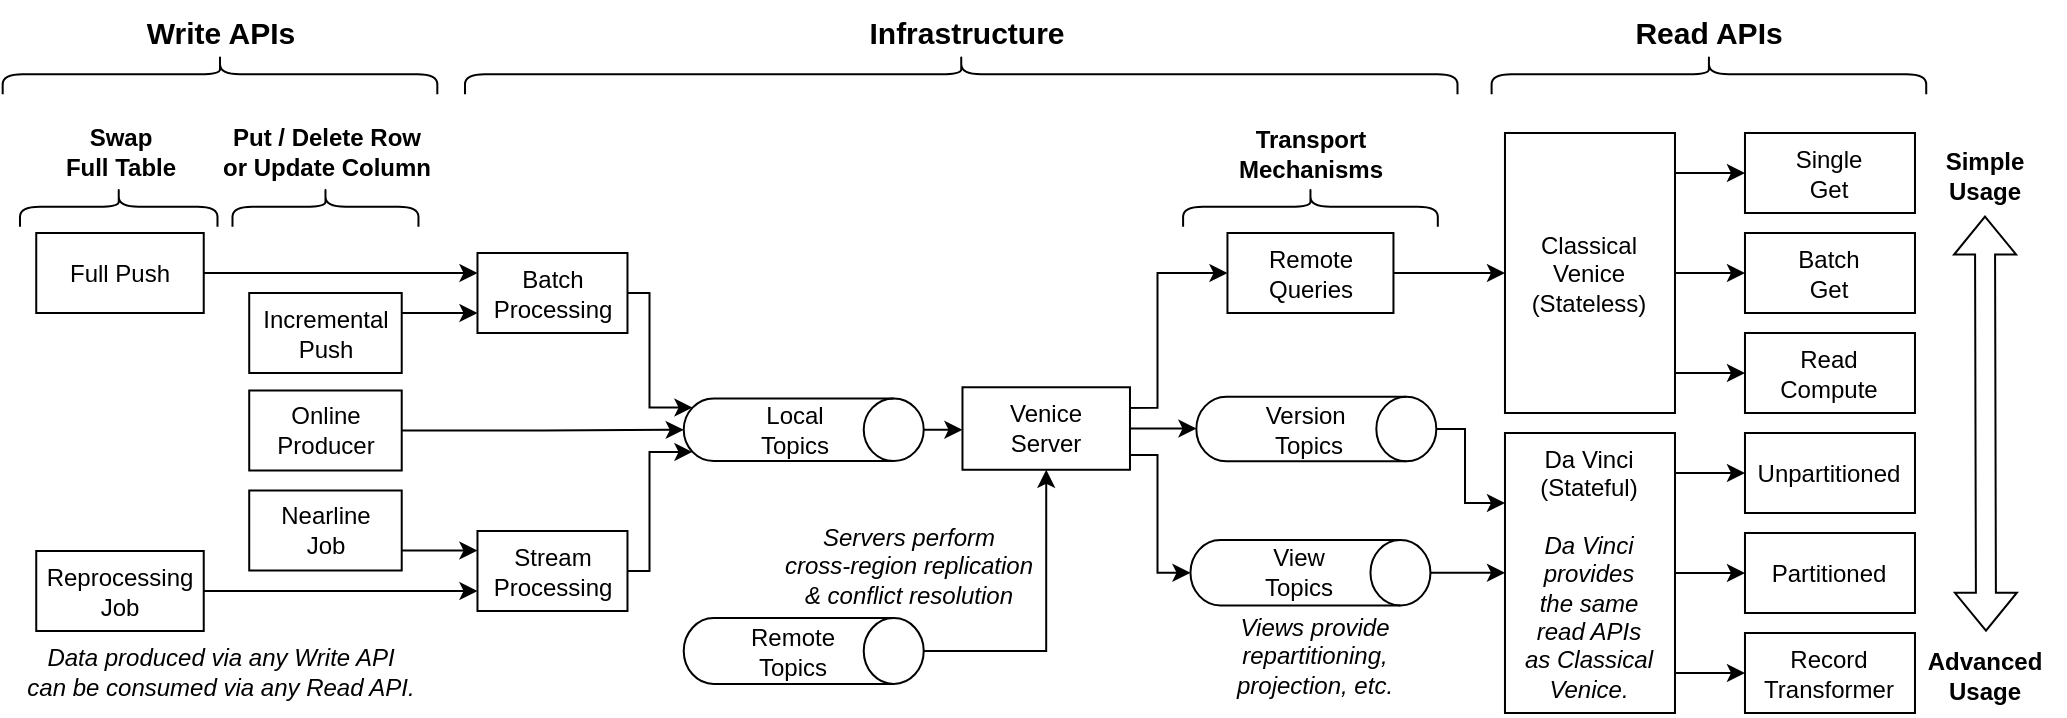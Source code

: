 <mxfile version="21.6.9" type="device">
  <diagram name="Page-1" id="LKw7_a_noxXy4SxKF8D-">
    <mxGraphModel dx="1996" dy="1155" grid="1" gridSize="10" guides="1" tooltips="1" connect="1" arrows="1" fold="1" page="1" pageScale="1" pageWidth="850" pageHeight="1100" math="0" shadow="0">
      <root>
        <mxCell id="0" />
        <mxCell id="1" parent="0" />
        <mxCell id="LO_oM196wf3k1RLv5Ccf-156" style="edgeStyle=orthogonalEdgeStyle;rounded=0;orthogonalLoop=1;jettySize=auto;html=1;exitX=1;exitY=0.75;exitDx=0;exitDy=0;entryX=0;entryY=0.25;entryDx=0;entryDy=0;" edge="1" parent="1" source="LO_oM196wf3k1RLv5Ccf-135" target="LO_oM196wf3k1RLv5Ccf-151">
          <mxGeometry relative="1" as="geometry">
            <mxPoint x="228.74" y="247.5" as="targetPoint" />
            <Array as="points" />
          </mxGeometry>
        </mxCell>
        <UserObject label="Nearline &lt;br&gt;Job" link="https://venicedb.org/docs/user_guide/write_api/stream_processor" linkTarget="_blank" id="LO_oM196wf3k1RLv5Ccf-135">
          <mxCell style="rounded=0;whiteSpace=wrap;html=1;" vertex="1" parent="1">
            <mxGeometry x="134.61" y="256.25" width="76.25" height="40" as="geometry" />
          </mxCell>
        </UserObject>
        <mxCell id="LO_oM196wf3k1RLv5Ccf-162" style="edgeStyle=orthogonalEdgeStyle;rounded=0;orthogonalLoop=1;jettySize=auto;html=1;exitX=1;exitY=0.5;exitDx=0;exitDy=0;entryX=0.5;entryY=1;entryDx=0;entryDy=0;entryPerimeter=0;" edge="1" parent="1" source="LO_oM196wf3k1RLv5Ccf-137" target="LO_oM196wf3k1RLv5Ccf-158">
          <mxGeometry relative="1" as="geometry" />
        </mxCell>
        <UserObject label="Online Producer" link="https://venicedb.org/docs/user_guide/write_api/online_producer" linkTarget="_blank" id="LO_oM196wf3k1RLv5Ccf-137">
          <mxCell style="rounded=0;whiteSpace=wrap;html=1;" vertex="1" parent="1">
            <mxGeometry x="134.61" y="206.25" width="76.25" height="40" as="geometry" />
          </mxCell>
        </UserObject>
        <mxCell id="LO_oM196wf3k1RLv5Ccf-138" value="Write APIs" style="text;html=1;align=center;verticalAlign=middle;resizable=0;points=[];autosize=1;strokeColor=none;fillColor=none;rotation=0;fontSize=15;fontStyle=1" vertex="1" parent="1">
          <mxGeometry x="70" y="11.87" width="100" height="30" as="geometry" />
        </mxCell>
        <mxCell id="LO_oM196wf3k1RLv5Ccf-154" style="edgeStyle=orthogonalEdgeStyle;rounded=0;orthogonalLoop=1;jettySize=auto;html=1;exitX=1;exitY=0.25;exitDx=0;exitDy=0;entryX=0;entryY=0.75;entryDx=0;entryDy=0;" edge="1" parent="1" source="LO_oM196wf3k1RLv5Ccf-139" target="LO_oM196wf3k1RLv5Ccf-150">
          <mxGeometry relative="1" as="geometry" />
        </mxCell>
        <UserObject label="Incremental&lt;br&gt;Push" link="https://venicedb.org/docs/user_guide/write_api/push_job#incremental-push" linkTarget="_blank" id="LO_oM196wf3k1RLv5Ccf-139">
          <mxCell style="rounded=0;whiteSpace=wrap;html=1;" vertex="1" parent="1">
            <mxGeometry x="134.61" y="157.5" width="76.25" height="40" as="geometry" />
          </mxCell>
        </UserObject>
        <mxCell id="LO_oM196wf3k1RLv5Ccf-155" style="edgeStyle=orthogonalEdgeStyle;rounded=0;orthogonalLoop=1;jettySize=auto;html=1;exitX=1;exitY=0.5;exitDx=0;exitDy=0;entryX=0;entryY=0.75;entryDx=0;entryDy=0;" edge="1" parent="1" source="LO_oM196wf3k1RLv5Ccf-140" target="LO_oM196wf3k1RLv5Ccf-151">
          <mxGeometry relative="1" as="geometry" />
        </mxCell>
        <mxCell id="LO_oM196wf3k1RLv5Ccf-140" value="Reprocessing Job" style="rounded=0;whiteSpace=wrap;html=1;" vertex="1" parent="1">
          <mxGeometry x="28.12" y="286.5" width="83.75" height="40" as="geometry" />
        </mxCell>
        <mxCell id="LO_oM196wf3k1RLv5Ccf-153" style="edgeStyle=orthogonalEdgeStyle;rounded=0;orthogonalLoop=1;jettySize=auto;html=1;exitX=1;exitY=0.5;exitDx=0;exitDy=0;entryX=0;entryY=0.25;entryDx=0;entryDy=0;" edge="1" parent="1" source="LO_oM196wf3k1RLv5Ccf-141" target="LO_oM196wf3k1RLv5Ccf-150">
          <mxGeometry relative="1" as="geometry" />
        </mxCell>
        <UserObject label="Full Push" link="https://venicedb.org/docs/user_guide/write_api/push_job#full-push" linkTarget="_blank" id="LO_oM196wf3k1RLv5Ccf-141">
          <mxCell style="rounded=0;whiteSpace=wrap;html=1;" vertex="1" parent="1">
            <mxGeometry x="28.12" y="127.5" width="83.75" height="40" as="geometry" />
          </mxCell>
        </UserObject>
        <mxCell id="LO_oM196wf3k1RLv5Ccf-142" value="" style="shape=curlyBracket;whiteSpace=wrap;html=1;rounded=1;labelPosition=left;verticalLabelPosition=middle;align=right;verticalAlign=middle;rotation=90;" vertex="1" parent="1">
          <mxGeometry x="59.37" y="65" width="20" height="98.75" as="geometry" />
        </mxCell>
        <mxCell id="LO_oM196wf3k1RLv5Ccf-143" value="Swap&lt;br&gt;Full Table" style="text;html=1;align=center;verticalAlign=middle;resizable=0;points=[];autosize=1;strokeColor=none;fillColor=none;rotation=0;fontStyle=1" vertex="1" parent="1">
          <mxGeometry x="30.0" y="66.87" width="80" height="40" as="geometry" />
        </mxCell>
        <mxCell id="LO_oM196wf3k1RLv5Ccf-144" value="" style="shape=curlyBracket;whiteSpace=wrap;html=1;rounded=1;labelPosition=left;verticalLabelPosition=middle;align=right;verticalAlign=middle;rotation=90;" vertex="1" parent="1">
          <mxGeometry x="162.74" y="67.89" width="20" height="92.99" as="geometry" />
        </mxCell>
        <mxCell id="LO_oM196wf3k1RLv5Ccf-145" value="Put / Delete Row&lt;br&gt;or Update Column" style="text;html=1;align=center;verticalAlign=middle;resizable=0;points=[];autosize=1;strokeColor=none;fillColor=none;rotation=0;fontStyle=1" vertex="1" parent="1">
          <mxGeometry x="107.74" y="66.87" width="130" height="40" as="geometry" />
        </mxCell>
        <mxCell id="LO_oM196wf3k1RLv5Ccf-149" value="Data produced via any Write API&lt;br&gt;can be consumed via any Read API." style="text;html=1;align=center;verticalAlign=middle;resizable=0;points=[];autosize=1;strokeColor=none;fillColor=none;rotation=0;fontStyle=2" vertex="1" parent="1">
          <mxGeometry x="10" y="326.5" width="220" height="40" as="geometry" />
        </mxCell>
        <mxCell id="LO_oM196wf3k1RLv5Ccf-161" style="edgeStyle=orthogonalEdgeStyle;rounded=0;orthogonalLoop=1;jettySize=auto;html=1;exitX=1;exitY=0.5;exitDx=0;exitDy=0;entryX=0.145;entryY=1;entryDx=0;entryDy=-4.35;entryPerimeter=0;" edge="1" parent="1" target="LO_oM196wf3k1RLv5Ccf-158">
          <mxGeometry relative="1" as="geometry">
            <mxPoint x="258.74" y="157.5" as="sourcePoint" />
            <Array as="points">
              <mxPoint x="334.74" y="157.75" />
              <mxPoint x="334.74" y="214.75" />
            </Array>
          </mxGeometry>
        </mxCell>
        <mxCell id="LO_oM196wf3k1RLv5Ccf-150" value="Batch Processing" style="rounded=0;whiteSpace=wrap;html=1;" vertex="1" parent="1">
          <mxGeometry x="248.74" y="137.5" width="75" height="40" as="geometry" />
        </mxCell>
        <mxCell id="LO_oM196wf3k1RLv5Ccf-160" style="edgeStyle=orthogonalEdgeStyle;rounded=0;orthogonalLoop=1;jettySize=auto;html=1;exitX=1;exitY=0.5;exitDx=0;exitDy=0;entryX=0.855;entryY=1;entryDx=0;entryDy=-4.35;entryPerimeter=0;" edge="1" parent="1" source="LO_oM196wf3k1RLv5Ccf-151" target="LO_oM196wf3k1RLv5Ccf-158">
          <mxGeometry relative="1" as="geometry">
            <mxPoint x="368.74" y="278.75" as="targetPoint" />
            <mxPoint x="258.74" y="337.5" as="sourcePoint" />
            <Array as="points">
              <mxPoint x="334.74" y="296.75" />
              <mxPoint x="334.74" y="236.75" />
            </Array>
          </mxGeometry>
        </mxCell>
        <mxCell id="LO_oM196wf3k1RLv5Ccf-151" value="Stream Processing" style="rounded=0;whiteSpace=wrap;html=1;" vertex="1" parent="1">
          <mxGeometry x="248.74" y="276.5" width="75" height="40" as="geometry" />
        </mxCell>
        <mxCell id="LO_oM196wf3k1RLv5Ccf-157" value="" style="group" vertex="1" connectable="0" parent="1">
          <mxGeometry x="364.99" y="205.88" width="93.75" height="40" as="geometry" />
        </mxCell>
        <mxCell id="LO_oM196wf3k1RLv5Ccf-158" value="" style="shape=cylinder3;whiteSpace=wrap;html=1;boundedLbl=1;backgroundOutline=1;size=15;rotation=90;" vertex="1" parent="LO_oM196wf3k1RLv5Ccf-157">
          <mxGeometry x="31.25" y="-40" width="31.25" height="120" as="geometry" />
        </mxCell>
        <mxCell id="LO_oM196wf3k1RLv5Ccf-159" value="Local&lt;br&gt;Topics" style="text;html=1;align=center;verticalAlign=middle;resizable=0;points=[];autosize=1;strokeColor=none;fillColor=none;rotation=0;" vertex="1" parent="LO_oM196wf3k1RLv5Ccf-157">
          <mxGeometry x="12.5" width="60" height="40" as="geometry" />
        </mxCell>
        <mxCell id="LO_oM196wf3k1RLv5Ccf-184" style="edgeStyle=orthogonalEdgeStyle;rounded=0;orthogonalLoop=1;jettySize=auto;html=1;exitX=1;exitY=0.25;exitDx=0;exitDy=0;entryX=0;entryY=0.5;entryDx=0;entryDy=0;" edge="1" parent="1" target="LO_oM196wf3k1RLv5Ccf-173">
          <mxGeometry relative="1" as="geometry">
            <mxPoint x="568.74" y="214.943" as="sourcePoint" />
            <Array as="points">
              <mxPoint x="588.74" y="214.5" />
              <mxPoint x="588.74" y="147.5" />
            </Array>
          </mxGeometry>
        </mxCell>
        <mxCell id="LO_oM196wf3k1RLv5Ccf-185" style="edgeStyle=orthogonalEdgeStyle;rounded=0;orthogonalLoop=1;jettySize=auto;html=1;exitX=1;exitY=0.5;exitDx=0;exitDy=0;entryX=0.5;entryY=1;entryDx=0;entryDy=0;entryPerimeter=0;" edge="1" parent="1" target="LO_oM196wf3k1RLv5Ccf-177">
          <mxGeometry relative="1" as="geometry">
            <mxPoint x="568.74" y="225.255" as="sourcePoint" />
            <mxPoint x="602.49" y="225.75" as="targetPoint" />
          </mxGeometry>
        </mxCell>
        <mxCell id="LO_oM196wf3k1RLv5Ccf-186" style="edgeStyle=orthogonalEdgeStyle;rounded=0;orthogonalLoop=1;jettySize=auto;html=1;exitX=1;exitY=0.75;exitDx=0;exitDy=0;entryX=0.5;entryY=1;entryDx=0;entryDy=0;entryPerimeter=0;" edge="1" parent="1" target="LO_oM196wf3k1RLv5Ccf-180">
          <mxGeometry relative="1" as="geometry">
            <mxPoint x="568.74" y="235.568" as="sourcePoint" />
            <mxPoint x="582.49" y="338.75" as="targetPoint" />
            <Array as="points">
              <mxPoint x="568.74" y="238.5" />
              <mxPoint x="588.74" y="238.5" />
              <mxPoint x="588.74" y="297.5" />
            </Array>
          </mxGeometry>
        </mxCell>
        <UserObject label="Venice &lt;br&gt;Server" link="https://venicedb.org/docs/dev_guide/venice_write_path" linkTarget="_blank" id="LO_oM196wf3k1RLv5Ccf-163">
          <mxCell style="rounded=0;whiteSpace=wrap;html=1;" vertex="1" parent="1">
            <mxGeometry x="491.24" y="204.63" width="83.75" height="41.25" as="geometry" />
          </mxCell>
        </UserObject>
        <mxCell id="LO_oM196wf3k1RLv5Ccf-164" style="edgeStyle=orthogonalEdgeStyle;rounded=0;orthogonalLoop=1;jettySize=auto;html=1;exitX=0.5;exitY=0;exitDx=0;exitDy=0;exitPerimeter=0;entryX=0;entryY=0.5;entryDx=0;entryDy=0;" edge="1" parent="1" source="LO_oM196wf3k1RLv5Ccf-158" target="LO_oM196wf3k1RLv5Ccf-163">
          <mxGeometry relative="1" as="geometry" />
        </mxCell>
        <mxCell id="LO_oM196wf3k1RLv5Ccf-165" value="&lt;span style=&quot;background-color: initial;&quot;&gt;&lt;i&gt;Servers perform&lt;br&gt;cross-region replication &lt;br&gt;&amp;amp; conflict resolution&lt;/i&gt;&lt;/span&gt;" style="text;html=1;align=center;verticalAlign=middle;resizable=0;points=[];autosize=1;strokeColor=none;fillColor=none;rotation=0;" vertex="1" parent="1">
          <mxGeometry x="388.74" y="264.38" width="150" height="60" as="geometry" />
        </mxCell>
        <mxCell id="LO_oM196wf3k1RLv5Ccf-166" value="" style="group" vertex="1" connectable="0" parent="1">
          <mxGeometry x="362.49" y="316.5" width="98.75" height="40" as="geometry" />
        </mxCell>
        <mxCell id="LO_oM196wf3k1RLv5Ccf-167" value="" style="shape=cylinder3;whiteSpace=wrap;html=1;boundedLbl=1;backgroundOutline=1;size=15;rotation=90;" vertex="1" parent="LO_oM196wf3k1RLv5Ccf-166">
          <mxGeometry x="32.917" y="-40" width="32.917" height="120" as="geometry" />
        </mxCell>
        <mxCell id="LO_oM196wf3k1RLv5Ccf-168" value="Remote &lt;br&gt;Topics" style="text;html=1;align=center;verticalAlign=middle;resizable=0;points=[];autosize=1;strokeColor=none;fillColor=none;rotation=0;" vertex="1" parent="LO_oM196wf3k1RLv5Ccf-166">
          <mxGeometry x="8.229" width="70" height="40" as="geometry" />
        </mxCell>
        <mxCell id="LO_oM196wf3k1RLv5Ccf-170" style="edgeStyle=orthogonalEdgeStyle;rounded=0;orthogonalLoop=1;jettySize=auto;html=1;exitX=0.5;exitY=0;exitDx=0;exitDy=0;exitPerimeter=0;entryX=0.5;entryY=1;entryDx=0;entryDy=0;" edge="1" parent="1" source="LO_oM196wf3k1RLv5Ccf-167" target="LO_oM196wf3k1RLv5Ccf-163">
          <mxGeometry relative="1" as="geometry" />
        </mxCell>
        <mxCell id="LO_oM196wf3k1RLv5Ccf-171" value="" style="shape=curlyBracket;whiteSpace=wrap;html=1;rounded=1;labelPosition=left;verticalLabelPosition=middle;align=right;verticalAlign=middle;rotation=90;" vertex="1" parent="1">
          <mxGeometry x="480.62" y="-200" width="20" height="496.25" as="geometry" />
        </mxCell>
        <mxCell id="LO_oM196wf3k1RLv5Ccf-172" value="Infrastructure" style="text;html=1;align=center;verticalAlign=middle;resizable=0;points=[];autosize=1;strokeColor=none;fillColor=none;rotation=0;fontSize=15;fontStyle=1" vertex="1" parent="1">
          <mxGeometry x="433.12" y="11.87" width="120" height="30" as="geometry" />
        </mxCell>
        <mxCell id="LO_oM196wf3k1RLv5Ccf-192" style="edgeStyle=orthogonalEdgeStyle;rounded=0;orthogonalLoop=1;jettySize=auto;html=1;exitX=1;exitY=0.5;exitDx=0;exitDy=0;entryX=0;entryY=0.5;entryDx=0;entryDy=0;" edge="1" parent="1" source="LO_oM196wf3k1RLv5Ccf-173" target="LO_oM196wf3k1RLv5Ccf-187">
          <mxGeometry relative="1" as="geometry" />
        </mxCell>
        <mxCell id="LO_oM196wf3k1RLv5Ccf-173" value="Remote Queries" style="rounded=0;whiteSpace=wrap;html=1;" vertex="1" parent="1">
          <mxGeometry x="623.73" y="127.5" width="83" height="40" as="geometry" />
        </mxCell>
        <mxCell id="LO_oM196wf3k1RLv5Ccf-174" value="" style="shape=curlyBracket;whiteSpace=wrap;html=1;rounded=1;labelPosition=left;verticalLabelPosition=middle;align=right;verticalAlign=middle;rotation=90;" vertex="1" parent="1">
          <mxGeometry x="655.23" y="50.7" width="20" height="127.36" as="geometry" />
        </mxCell>
        <mxCell id="LO_oM196wf3k1RLv5Ccf-175" value="Transport&lt;br&gt;Mechanisms" style="text;html=1;align=center;verticalAlign=middle;resizable=0;points=[];autosize=1;strokeColor=none;fillColor=none;rotation=0;fontStyle=1" vertex="1" parent="1">
          <mxGeometry x="615.23" y="67.89" width="100" height="40" as="geometry" />
        </mxCell>
        <mxCell id="LO_oM196wf3k1RLv5Ccf-176" value="" style="group" vertex="1" connectable="0" parent="1">
          <mxGeometry x="616.55" y="205.5" width="100" height="40" as="geometry" />
        </mxCell>
        <mxCell id="LO_oM196wf3k1RLv5Ccf-177" value="" style="shape=cylinder3;whiteSpace=wrap;html=1;boundedLbl=1;backgroundOutline=1;size=15;rotation=90;" vertex="1" parent="LO_oM196wf3k1RLv5Ccf-176">
          <mxGeometry x="35.484" y="-40" width="32.258" height="120" as="geometry" />
        </mxCell>
        <mxCell id="LO_oM196wf3k1RLv5Ccf-178" value="Version&amp;nbsp;&lt;br&gt;Topics" style="text;html=1;align=center;verticalAlign=middle;resizable=0;points=[];autosize=1;strokeColor=none;fillColor=none;rotation=0;" vertex="1" parent="LO_oM196wf3k1RLv5Ccf-176">
          <mxGeometry x="12.097" width="70" height="40" as="geometry" />
        </mxCell>
        <mxCell id="LO_oM196wf3k1RLv5Ccf-179" value="" style="group" vertex="1" connectable="0" parent="1">
          <mxGeometry x="616.23" y="274.38" width="98" height="40" as="geometry" />
        </mxCell>
        <mxCell id="LO_oM196wf3k1RLv5Ccf-180" value="" style="shape=cylinder3;whiteSpace=wrap;html=1;boundedLbl=1;backgroundOutline=1;size=15;rotation=90;" vertex="1" parent="LO_oM196wf3k1RLv5Ccf-179">
          <mxGeometry x="32.667" y="-37" width="32.667" height="120" as="geometry" />
        </mxCell>
        <mxCell id="LO_oM196wf3k1RLv5Ccf-181" value="View &lt;br&gt;Topics" style="text;html=1;align=center;verticalAlign=middle;resizable=0;points=[];autosize=1;strokeColor=none;fillColor=none;rotation=0;" vertex="1" parent="LO_oM196wf3k1RLv5Ccf-179">
          <mxGeometry x="13.067" y="3" width="60" height="40" as="geometry" />
        </mxCell>
        <mxCell id="LO_oM196wf3k1RLv5Ccf-232" style="edgeStyle=orthogonalEdgeStyle;rounded=0;orthogonalLoop=1;jettySize=auto;html=1;exitX=1;exitY=0.25;exitDx=0;exitDy=0;entryX=0;entryY=0.5;entryDx=0;entryDy=0;" edge="1" parent="1" source="LO_oM196wf3k1RLv5Ccf-187" target="LO_oM196wf3k1RLv5Ccf-197">
          <mxGeometry relative="1" as="geometry">
            <Array as="points">
              <mxPoint x="847.74" y="97.5" />
            </Array>
          </mxGeometry>
        </mxCell>
        <mxCell id="LO_oM196wf3k1RLv5Ccf-233" style="edgeStyle=orthogonalEdgeStyle;rounded=0;orthogonalLoop=1;jettySize=auto;html=1;exitX=1;exitY=0.5;exitDx=0;exitDy=0;entryX=0;entryY=0.5;entryDx=0;entryDy=0;" edge="1" parent="1" source="LO_oM196wf3k1RLv5Ccf-187" target="LO_oM196wf3k1RLv5Ccf-198">
          <mxGeometry relative="1" as="geometry" />
        </mxCell>
        <mxCell id="LO_oM196wf3k1RLv5Ccf-234" style="edgeStyle=orthogonalEdgeStyle;rounded=0;orthogonalLoop=1;jettySize=auto;html=1;exitX=1;exitY=0.75;exitDx=0;exitDy=0;entryX=0;entryY=0.5;entryDx=0;entryDy=0;" edge="1" parent="1" source="LO_oM196wf3k1RLv5Ccf-187" target="LO_oM196wf3k1RLv5Ccf-199">
          <mxGeometry relative="1" as="geometry">
            <Array as="points">
              <mxPoint x="847.74" y="197.5" />
            </Array>
          </mxGeometry>
        </mxCell>
        <mxCell id="LO_oM196wf3k1RLv5Ccf-187" value="Classical Venice&lt;br&gt;(Stateless)" style="rounded=0;whiteSpace=wrap;html=1;" vertex="1" parent="1">
          <mxGeometry x="762.49" y="77.5" width="85" height="140" as="geometry" />
        </mxCell>
        <mxCell id="LO_oM196wf3k1RLv5Ccf-210" style="edgeStyle=orthogonalEdgeStyle;rounded=0;orthogonalLoop=1;jettySize=auto;html=1;exitX=1;exitY=0.25;exitDx=0;exitDy=0;entryX=0;entryY=0.5;entryDx=0;entryDy=0;" edge="1" parent="1" source="LO_oM196wf3k1RLv5Ccf-188" target="LO_oM196wf3k1RLv5Ccf-200">
          <mxGeometry relative="1" as="geometry">
            <Array as="points">
              <mxPoint x="847.74" y="247.5" />
            </Array>
          </mxGeometry>
        </mxCell>
        <mxCell id="LO_oM196wf3k1RLv5Ccf-211" style="edgeStyle=orthogonalEdgeStyle;rounded=0;orthogonalLoop=1;jettySize=auto;html=1;exitX=1;exitY=0.5;exitDx=0;exitDy=0;entryX=0;entryY=0.5;entryDx=0;entryDy=0;" edge="1" parent="1" source="LO_oM196wf3k1RLv5Ccf-188" target="LO_oM196wf3k1RLv5Ccf-201">
          <mxGeometry relative="1" as="geometry" />
        </mxCell>
        <mxCell id="LO_oM196wf3k1RLv5Ccf-212" style="edgeStyle=orthogonalEdgeStyle;rounded=0;orthogonalLoop=1;jettySize=auto;html=1;exitX=1;exitY=0.75;exitDx=0;exitDy=0;entryX=0;entryY=0.5;entryDx=0;entryDy=0;" edge="1" parent="1" source="LO_oM196wf3k1RLv5Ccf-188" target="LO_oM196wf3k1RLv5Ccf-202">
          <mxGeometry relative="1" as="geometry">
            <Array as="points">
              <mxPoint x="847.74" y="347.5" />
            </Array>
          </mxGeometry>
        </mxCell>
        <mxCell id="LO_oM196wf3k1RLv5Ccf-188" value="Da Vinci&lt;br&gt;(Stateful)&lt;br&gt;&lt;br&gt;&lt;i&gt;Da Vinci provides&lt;br style=&quot;border-color: var(--border-color);&quot;&gt;&lt;span style=&quot;&quot;&gt;the same &lt;br&gt;read APIs&lt;/span&gt;&lt;br style=&quot;border-color: var(--border-color);&quot;&gt;&lt;span style=&quot;&quot;&gt;as Classical Venice.&lt;/span&gt;&lt;/i&gt;" style="rounded=0;whiteSpace=wrap;html=1;" vertex="1" parent="1">
          <mxGeometry x="762.49" y="227.5" width="85" height="140" as="geometry" />
        </mxCell>
        <mxCell id="LO_oM196wf3k1RLv5Ccf-193" style="edgeStyle=orthogonalEdgeStyle;rounded=0;orthogonalLoop=1;jettySize=auto;html=1;exitX=0.5;exitY=0;exitDx=0;exitDy=0;exitPerimeter=0;entryX=0;entryY=0.25;entryDx=0;entryDy=0;" edge="1" parent="1" source="LO_oM196wf3k1RLv5Ccf-177" target="LO_oM196wf3k1RLv5Ccf-188">
          <mxGeometry relative="1" as="geometry">
            <Array as="points">
              <mxPoint x="742.49" y="225.75" />
              <mxPoint x="742.49" y="262.75" />
            </Array>
          </mxGeometry>
        </mxCell>
        <mxCell id="LO_oM196wf3k1RLv5Ccf-194" style="edgeStyle=orthogonalEdgeStyle;rounded=0;orthogonalLoop=1;jettySize=auto;html=1;entryX=0;entryY=0.5;entryDx=0;entryDy=0;exitX=0.5;exitY=0;exitDx=0;exitDy=0;exitPerimeter=0;" edge="1" parent="1" source="LO_oM196wf3k1RLv5Ccf-180" target="LO_oM196wf3k1RLv5Ccf-188">
          <mxGeometry relative="1" as="geometry">
            <mxPoint x="732.49" y="378.75" as="targetPoint" />
            <mxPoint x="732.49" y="368.75" as="sourcePoint" />
            <Array as="points" />
          </mxGeometry>
        </mxCell>
        <mxCell id="LO_oM196wf3k1RLv5Ccf-197" value="Single &lt;br&gt;Get" style="rounded=0;whiteSpace=wrap;html=1;" vertex="1" parent="1">
          <mxGeometry x="882.49" y="77.5" width="85" height="40" as="geometry" />
        </mxCell>
        <mxCell id="LO_oM196wf3k1RLv5Ccf-198" value="Batch &lt;br&gt;Get" style="rounded=0;whiteSpace=wrap;html=1;" vertex="1" parent="1">
          <mxGeometry x="882.49" y="127.5" width="85" height="40" as="geometry" />
        </mxCell>
        <mxCell id="LO_oM196wf3k1RLv5Ccf-199" value="Read &lt;br&gt;Compute" style="rounded=0;whiteSpace=wrap;html=1;" vertex="1" parent="1">
          <mxGeometry x="882.49" y="177.5" width="85" height="40" as="geometry" />
        </mxCell>
        <mxCell id="LO_oM196wf3k1RLv5Ccf-200" value="Unpartitioned" style="rounded=0;whiteSpace=wrap;html=1;" vertex="1" parent="1">
          <mxGeometry x="882.49" y="227.5" width="85" height="40" as="geometry" />
        </mxCell>
        <mxCell id="LO_oM196wf3k1RLv5Ccf-201" value="Partitioned" style="rounded=0;whiteSpace=wrap;html=1;" vertex="1" parent="1">
          <mxGeometry x="882.49" y="277.5" width="85" height="40" as="geometry" />
        </mxCell>
        <UserObject label="Record Transformer" link="https://venicedb.org/docs/user_guide/read_api/da_vinci_client#record-transformer" linkTarget="_blank" id="LO_oM196wf3k1RLv5Ccf-202">
          <mxCell style="rounded=0;whiteSpace=wrap;html=1;" vertex="1" parent="1">
            <mxGeometry x="882.49" y="327.5" width="85" height="40" as="geometry" />
          </mxCell>
        </UserObject>
        <mxCell id="LO_oM196wf3k1RLv5Ccf-216" value="" style="shape=curlyBracket;whiteSpace=wrap;html=1;rounded=1;labelPosition=left;verticalLabelPosition=middle;align=right;verticalAlign=middle;rotation=90;" vertex="1" parent="1">
          <mxGeometry x="854.46" y="-60.53" width="20" height="217.31" as="geometry" />
        </mxCell>
        <mxCell id="LO_oM196wf3k1RLv5Ccf-217" value="Read APIs" style="text;html=1;align=center;verticalAlign=middle;resizable=0;points=[];autosize=1;strokeColor=none;fillColor=none;rotation=0;fontSize=15;fontStyle=1" vertex="1" parent="1">
          <mxGeometry x="814.46" y="11.87" width="100" height="30" as="geometry" />
        </mxCell>
        <mxCell id="LO_oM196wf3k1RLv5Ccf-255" value="" style="group" vertex="1" connectable="0" parent="1">
          <mxGeometry x="962.49" y="78.75" width="80" height="290" as="geometry" />
        </mxCell>
        <mxCell id="LO_oM196wf3k1RLv5Ccf-245" value="" style="shape=flexArrow;endArrow=classic;startArrow=classic;html=1;rounded=0;" edge="1" parent="LO_oM196wf3k1RLv5Ccf-255">
          <mxGeometry width="100" height="100" relative="1" as="geometry">
            <mxPoint x="40" y="40" as="sourcePoint" />
            <mxPoint x="40.5" y="248.12" as="targetPoint" />
          </mxGeometry>
        </mxCell>
        <mxCell id="LO_oM196wf3k1RLv5Ccf-253" value="Simple &lt;br&gt;Usage" style="text;html=1;align=center;verticalAlign=middle;resizable=0;points=[];autosize=1;strokeColor=none;fillColor=none;fontStyle=1" vertex="1" parent="LO_oM196wf3k1RLv5Ccf-255">
          <mxGeometry x="10" width="60" height="40" as="geometry" />
        </mxCell>
        <mxCell id="LO_oM196wf3k1RLv5Ccf-254" value="&lt;b&gt;Advanced&lt;br&gt;Usage&lt;/b&gt;" style="text;html=1;align=center;verticalAlign=middle;resizable=0;points=[];autosize=1;strokeColor=none;fillColor=none;" vertex="1" parent="LO_oM196wf3k1RLv5Ccf-255">
          <mxGeometry y="250" width="80" height="40" as="geometry" />
        </mxCell>
        <mxCell id="LO_oM196wf3k1RLv5Ccf-257" value="" style="shape=curlyBracket;whiteSpace=wrap;html=1;rounded=1;labelPosition=left;verticalLabelPosition=middle;align=right;verticalAlign=middle;rotation=90;" vertex="1" parent="1">
          <mxGeometry x="110.0" y="-60.54" width="20" height="217.31" as="geometry" />
        </mxCell>
        <mxCell id="LO_oM196wf3k1RLv5Ccf-259" value="&lt;i&gt;Views provide &lt;br&gt;repartitioning, &lt;br&gt;projection, etc.&lt;br&gt;&lt;/i&gt;" style="text;html=1;align=center;verticalAlign=middle;resizable=0;points=[];autosize=1;strokeColor=none;fillColor=none;rotation=0;" vertex="1" parent="1">
          <mxGeometry x="616.55" y="308.75" width="100" height="60" as="geometry" />
        </mxCell>
      </root>
    </mxGraphModel>
  </diagram>
</mxfile>
